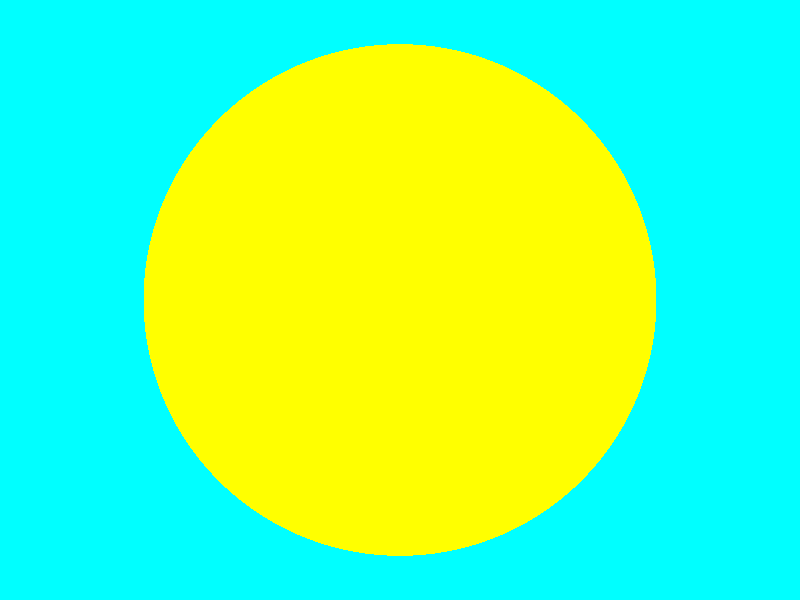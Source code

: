 #include "colors.inc"

background { color Cyan }

camera {
  location <0, 2, -3>
  look_at <0, 1, 2>
}

sphere {
  <0, 1, 2>, 2
  texture {
    pigment { color Yellow }
  }
}

light_source { <2, 4, -3> color White}
